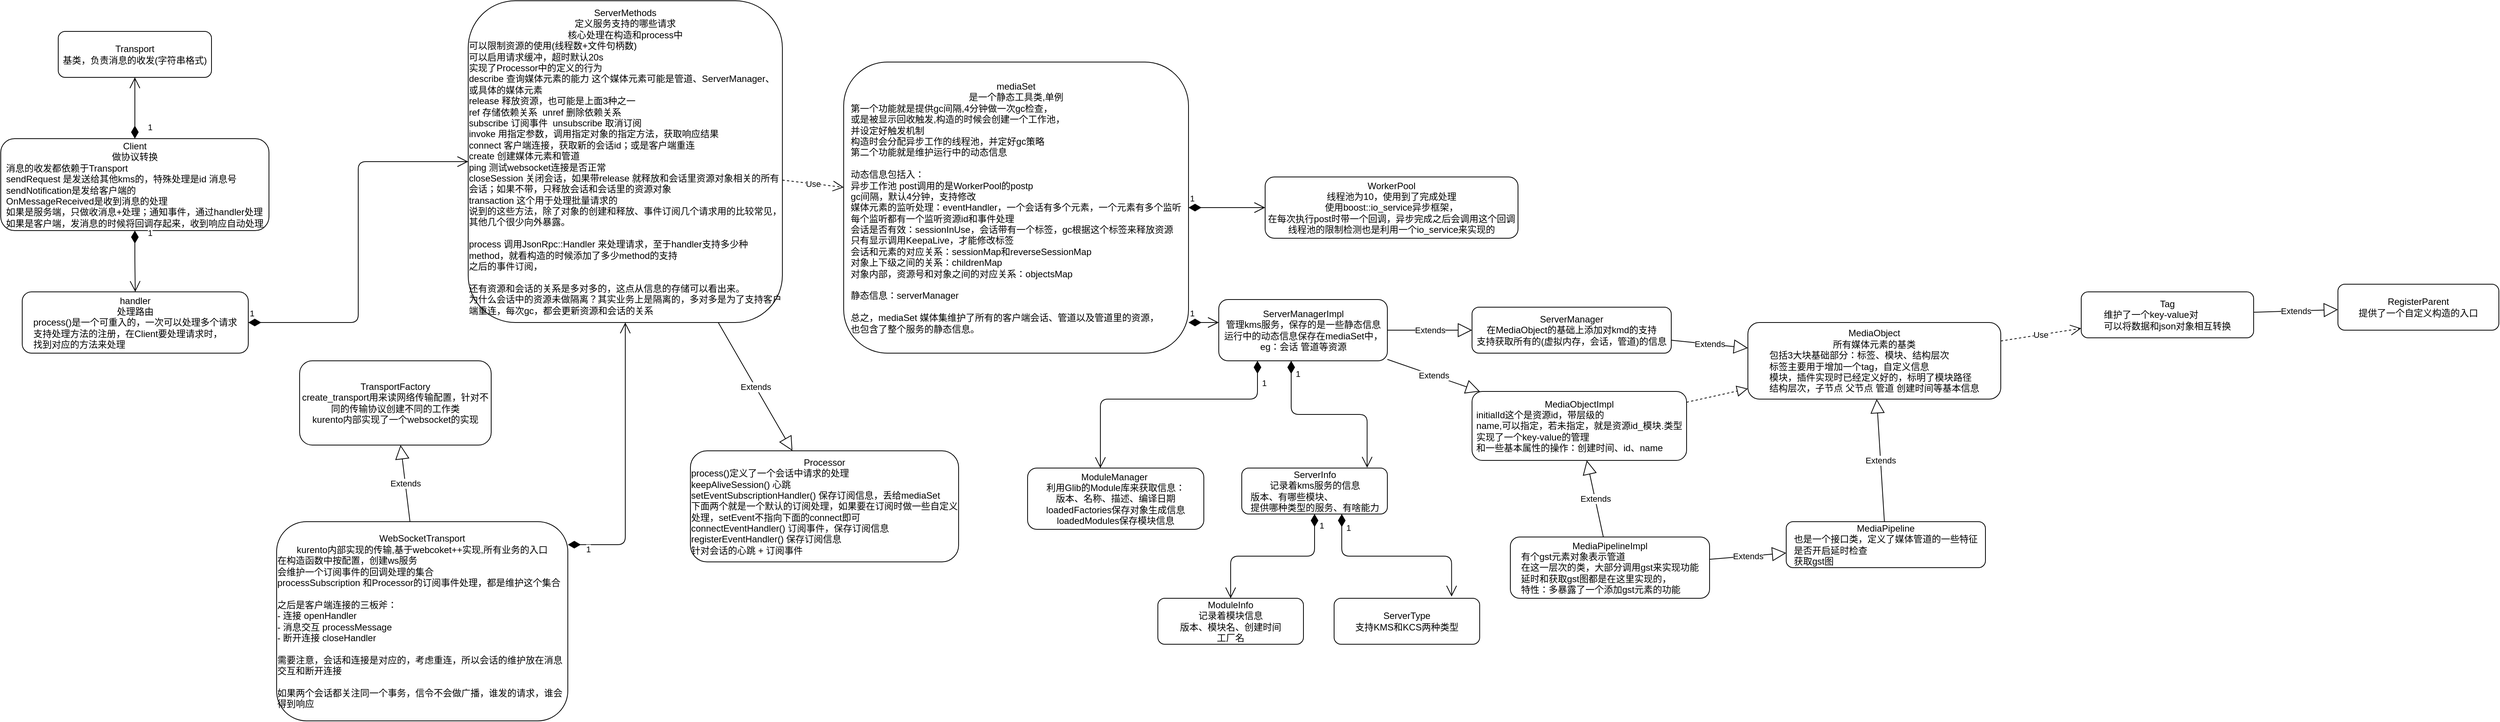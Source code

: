 <mxfile version="10.6.7" type="github"><diagram id="tl3qFknxXSzmVGOha0O7" name="kms"><mxGraphModel dx="1247" dy="577" grid="1" gridSize="10" guides="1" tooltips="1" connect="1" arrows="1" fold="1" page="1" pageScale="1" pageWidth="850" pageHeight="1100" math="0" shadow="0"><root><mxCell id="0"/><mxCell id="1" parent="0"/><mxCell id="VQGqsg-NWRH69zS60E30-1" value="&lt;span&gt;Transport&lt;br&gt;基类，负责消息的收发(字符串格式)&lt;br&gt;&lt;/span&gt;" style="rounded=1;whiteSpace=wrap;html=1;" parent="1" vertex="1"><mxGeometry x="155" y="80" width="200" height="60" as="geometry"/></mxCell><mxCell id="VQGqsg-NWRH69zS60E30-2" value="&lt;span&gt;Client&lt;br&gt;做协议转换&lt;br&gt;&lt;div style=&quot;text-align: left&quot;&gt;&lt;span&gt;消息的收发都依赖于Transport&lt;/span&gt;&lt;/div&gt;&lt;/span&gt;&lt;span&gt;&lt;div style=&quot;text-align: left&quot;&gt;&lt;span&gt;sendRequest 是发送给其他kms的，特殊处理是id 消息号&lt;/span&gt;&lt;/div&gt;&lt;/span&gt;&lt;span&gt;&lt;div style=&quot;text-align: left&quot;&gt;&lt;span&gt;sendNotification是发给客户端的&lt;/span&gt;&lt;/div&gt;&lt;/span&gt;&lt;span&gt;&lt;div style=&quot;text-align: left&quot;&gt;&lt;span&gt;OnMessageReceived是收到消息的处理&lt;/span&gt;&lt;/div&gt;&lt;/span&gt;&lt;span&gt;&lt;div style=&quot;text-align: left&quot;&gt;&lt;span&gt;如果是服务端，只做收消息+处理；通知事件，通过handler处理&lt;/span&gt;&lt;/div&gt;&lt;div style=&quot;text-align: left&quot;&gt;&lt;span&gt;如果是客户端，发消息的时候将回调存起来，收到响应自动处理&lt;/span&gt;&lt;/div&gt;&lt;/span&gt;" style="rounded=1;whiteSpace=wrap;html=1;" parent="1" vertex="1"><mxGeometry x="80" y="220" width="350" height="120" as="geometry"/></mxCell><mxCell id="VQGqsg-NWRH69zS60E30-4" value="&lt;span&gt;handler&lt;br&gt;处理路由&lt;br&gt;&lt;div style=&quot;text-align: left&quot;&gt;&lt;span&gt;process()是一个可重入的，一次可以处理多个请求&lt;/span&gt;&lt;/div&gt;&lt;div style=&quot;text-align: left&quot;&gt;支持处理方法的注册，在Client要处理请求时，&lt;/div&gt;&lt;div style=&quot;text-align: left&quot;&gt;找到对应的方法来处理&lt;/div&gt;&lt;/span&gt;" style="rounded=1;whiteSpace=wrap;html=1;" parent="1" vertex="1"><mxGeometry x="108" y="420" width="295" height="80" as="geometry"/></mxCell><mxCell id="VQGqsg-NWRH69zS60E30-6" value="1" style="endArrow=open;html=1;endSize=12;startArrow=diamondThin;startSize=14;startFill=1;edgeStyle=orthogonalEdgeStyle;align=left;verticalAlign=bottom;exitX=0.5;exitY=0;exitDx=0;exitDy=0;" parent="1" source="VQGqsg-NWRH69zS60E30-2" target="VQGqsg-NWRH69zS60E30-1" edge="1"><mxGeometry x="-0.844" y="-15" relative="1" as="geometry"><mxPoint x="200" y="190" as="sourcePoint"/><mxPoint x="360" y="190" as="targetPoint"/><mxPoint as="offset"/></mxGeometry></mxCell><mxCell id="VQGqsg-NWRH69zS60E30-7" value="1" style="endArrow=open;html=1;endSize=12;startArrow=diamondThin;startSize=14;startFill=1;edgeStyle=orthogonalEdgeStyle;align=left;verticalAlign=bottom;" parent="1" source="VQGqsg-NWRH69zS60E30-2" target="VQGqsg-NWRH69zS60E30-4" edge="1"><mxGeometry x="-0.703" y="15" relative="1" as="geometry"><mxPoint x="290" y="520" as="sourcePoint"/><mxPoint x="450" y="520" as="targetPoint"/><mxPoint as="offset"/></mxGeometry></mxCell><mxCell id="VQGqsg-NWRH69zS60E30-8" value="&lt;span&gt;TransportFactory&lt;br&gt;create_transport用来读网络传输配置，针对不同的传输协议创建不同的工作类&lt;br&gt;kurento内部实现了一个websocket的实现&lt;br&gt;&lt;/span&gt;" style="rounded=1;whiteSpace=wrap;html=1;" parent="1" vertex="1"><mxGeometry x="470" y="510" width="250" height="110" as="geometry"/></mxCell><mxCell id="VQGqsg-NWRH69zS60E30-9" value="&lt;span&gt;WebSocketTransport&lt;br&gt;kurento内部实现的传输,基于webcoket++实现,所有业务的入口&lt;br&gt;&lt;div style=&quot;text-align: left&quot;&gt;&lt;span&gt;在构造函数中按配置，创建ws服务&lt;/span&gt;&lt;/div&gt;&lt;/span&gt;&lt;span&gt;&lt;div style=&quot;text-align: left&quot;&gt;&lt;span&gt;会维护一个订阅事件的回调处理的集合&lt;/span&gt;&lt;/div&gt;&lt;div style=&quot;text-align: left&quot;&gt;&lt;span&gt;processSubscription 和Processor的订阅事件处理，都是维护这个集合&lt;/span&gt;&lt;/div&gt;&lt;div style=&quot;text-align: left&quot;&gt;&lt;span&gt;&lt;br&gt;&lt;/span&gt;&lt;/div&gt;&lt;div style=&quot;text-align: left&quot;&gt;之后是客户端连接的三板斧：&lt;/div&gt;&lt;div style=&quot;text-align: left&quot;&gt;- 连接&amp;nbsp;openHandler&amp;nbsp;&lt;/div&gt;&lt;div style=&quot;text-align: left&quot;&gt;- 消息交互&amp;nbsp;processMessage&lt;/div&gt;&lt;div style=&quot;text-align: left&quot;&gt;- 断开连接&amp;nbsp;closeHandler&lt;/div&gt;&lt;div style=&quot;text-align: left&quot;&gt;&lt;br&gt;&lt;/div&gt;&lt;div style=&quot;text-align: left&quot;&gt;需要注意，会话和连接是对应的，考虑重连，所以会话的维护放在消息交互和断开连接&lt;/div&gt;&lt;div style=&quot;text-align: left&quot;&gt;&lt;br&gt;&lt;/div&gt;&lt;div style=&quot;text-align: left&quot;&gt;如果两个会话都关注同一个事务，信令不会做广播，谁发的请求，谁会得到响应&lt;/div&gt;&lt;/span&gt;" style="rounded=1;whiteSpace=wrap;html=1;" parent="1" vertex="1"><mxGeometry x="440" y="720" width="380" height="260" as="geometry"/></mxCell><mxCell id="VQGqsg-NWRH69zS60E30-10" value="&lt;span&gt;Processor&lt;br&gt;&lt;div style=&quot;text-align: left&quot;&gt;&lt;span&gt;process()定义了一个会话中请求的处理&lt;/span&gt;&lt;/div&gt;&lt;div style=&quot;text-align: left&quot;&gt;&lt;span&gt;keepAliveSession() 心跳&lt;/span&gt;&lt;/div&gt;&lt;div style=&quot;text-align: left&quot;&gt;&lt;span&gt;setEventSubscriptionHandler() 保存订阅信息，丢给mediaSet&lt;/span&gt;&lt;/div&gt;&lt;div style=&quot;text-align: left&quot;&gt;下面两个就是一个默认的订阅处理，如果要在订阅时做一些自定义处理，setEvent不指向下面的connect即可&lt;/div&gt;&lt;div style=&quot;text-align: left&quot;&gt;&lt;span&gt;connectEventHandler() 订阅事件，保存订阅信息&lt;/span&gt;&lt;/div&gt;&lt;div style=&quot;text-align: left&quot;&gt;&lt;span&gt;registerEventHandler() 保存订阅信息&lt;br&gt;&lt;/span&gt;&lt;/div&gt;&lt;div style=&quot;text-align: left&quot;&gt;&lt;span&gt;针对会话的心跳 + 订阅事件&lt;/span&gt;&lt;/div&gt;&lt;/span&gt;" style="rounded=1;whiteSpace=wrap;html=1;fontStyle=0" parent="1" vertex="1"><mxGeometry x="980" y="627.5" width="350" height="145" as="geometry"/></mxCell><mxCell id="VQGqsg-NWRH69zS60E30-11" value="Extends" style="endArrow=block;endSize=16;endFill=0;html=1;" parent="1" source="VQGqsg-NWRH69zS60E30-9" target="VQGqsg-NWRH69zS60E30-8" edge="1"><mxGeometry width="160" relative="1" as="geometry"><mxPoint x="580" y="680" as="sourcePoint"/><mxPoint x="740" y="210" as="targetPoint"/></mxGeometry></mxCell><mxCell id="VQGqsg-NWRH69zS60E30-12" value="Extends" style="endArrow=block;endSize=16;endFill=0;html=1;" parent="1" source="VQGqsg-NWRH69zS60E30-13" target="VQGqsg-NWRH69zS60E30-10" edge="1"><mxGeometry width="160" relative="1" as="geometry"><mxPoint x="770" y="220" as="sourcePoint"/><mxPoint x="930" y="220" as="targetPoint"/></mxGeometry></mxCell><mxCell id="VQGqsg-NWRH69zS60E30-13" value="&lt;span&gt;ServerMethods&lt;br&gt;定义服务支持的哪些请求&lt;br&gt;核心处理在构造和process中&lt;br&gt;&lt;div style=&quot;text-align: left&quot;&gt;&lt;span&gt;可以限制资源的使用(线程数+文件句柄数)&lt;/span&gt;&lt;/div&gt;&lt;div style=&quot;text-align: left&quot;&gt;可以启用请求缓冲，超时默认20s&lt;/div&gt;&lt;div style=&quot;text-align: left&quot;&gt;实现了Processor中的定义的行为&lt;/div&gt;&lt;div style=&quot;text-align: left&quot;&gt;describe 查询媒体元素的能力 这个媒体元素可能是管道、ServerManager、或具体的媒体元素&lt;/div&gt;&lt;div style=&quot;text-align: left&quot;&gt;release 释放资源，也可能是上面3种之一&lt;/div&gt;&lt;div style=&quot;text-align: left&quot;&gt;ref 存储依赖关系&amp;nbsp; un&lt;span&gt;ref 删除依赖关系&lt;/span&gt;&lt;/div&gt;&lt;div style=&quot;text-align: left&quot;&gt;&lt;span&gt;subscribe 订阅事件&amp;nbsp; un&lt;/span&gt;&lt;span&gt;subscribe 取消订阅&lt;/span&gt;&lt;/div&gt;&lt;div style=&quot;text-align: left&quot;&gt;&lt;span&gt;invoke 用指定参数，调用指定对象的指定方法，获取响应结果&lt;/span&gt;&lt;/div&gt;&lt;div style=&quot;text-align: left&quot;&gt;&lt;span&gt;connect 客户端连接，获取新的会话id；或是客户端重连&lt;/span&gt;&lt;/div&gt;&lt;div style=&quot;text-align: left&quot;&gt;&lt;span&gt;create 创建媒体元素和管道&lt;/span&gt;&lt;/div&gt;&lt;div style=&quot;text-align: left&quot;&gt;&lt;span&gt;ping 测试websocket连接是否正常&lt;/span&gt;&lt;/div&gt;&lt;div style=&quot;text-align: left&quot;&gt;&lt;span&gt;closeSession 关闭会话，如果带release 就释放和会话里资源对象相关的所有会话；如果不带，只释放会话和会话里的资源对象&lt;/span&gt;&lt;/div&gt;&lt;div style=&quot;text-align: left&quot;&gt;&lt;span&gt;transaction 这个用于处理批量请求的&lt;br&gt;&lt;/span&gt;&lt;/div&gt;&lt;div style=&quot;text-align: left&quot;&gt;说到的这些方法，除了对象的创建和释放、事件订阅几个请求用的比较常见，其他几个很少向外暴露。&lt;/div&gt;&lt;div style=&quot;text-align: left&quot;&gt;&lt;span&gt;&lt;br&gt;&lt;/span&gt;&lt;/div&gt;&lt;div style=&quot;text-align: left&quot;&gt;&lt;span&gt;process 调用&lt;/span&gt;&lt;span&gt;JsonRpc::Handler 来处理请求，至于handler支持多少种method，就看构造的时候添加了多少method的支持&lt;/span&gt;&lt;/div&gt;&lt;div style=&quot;text-align: left&quot;&gt;之后的事件订阅，&lt;/div&gt;&lt;/span&gt;&lt;span&gt;&lt;div style=&quot;text-align: left&quot;&gt;&lt;br&gt;&lt;/div&gt;&lt;div style=&quot;text-align: left&quot;&gt;还有资源和会话的关系是多对多的，这点从信息的存储可以看出来。&lt;/div&gt;&lt;div style=&quot;text-align: left&quot;&gt;为什么会话中的资源未做隔离？其实业务上是隔离的，多对多是为了支持客户端重连，每次gc，都会更新资源和会话的关系&lt;/div&gt;&lt;/span&gt;" style="rounded=1;whiteSpace=wrap;html=1;" parent="1" vertex="1"><mxGeometry x="690" y="40" width="410" height="420" as="geometry"/></mxCell><mxCell id="VQGqsg-NWRH69zS60E30-14" value="1" style="endArrow=open;html=1;endSize=12;startArrow=diamondThin;startSize=14;startFill=1;edgeStyle=orthogonalEdgeStyle;align=left;verticalAlign=bottom;" parent="1" source="VQGqsg-NWRH69zS60E30-9" target="VQGqsg-NWRH69zS60E30-13" edge="1"><mxGeometry x="-0.88" y="-15" relative="1" as="geometry"><mxPoint x="830" y="340" as="sourcePoint"/><mxPoint x="990" y="340" as="targetPoint"/><Array as="points"><mxPoint x="895" y="750"/></Array><mxPoint as="offset"/></mxGeometry></mxCell><mxCell id="-2RaCQ3m9vKepbfqsics-1" value="&lt;span&gt;mediaSet&lt;br&gt;是一个静态工具类,单例&lt;br&gt;&lt;div style=&quot;text-align: left&quot;&gt;&lt;span&gt;第一个功能就是提供gc间隔,&lt;/span&gt;&lt;span&gt;4分钟做一次gc检查，&lt;/span&gt;&lt;/div&gt;&lt;div style=&quot;text-align: left&quot;&gt;&lt;span&gt;或是被显示回收触发,构造的时候会创建一个工作池，&lt;/span&gt;&lt;/div&gt;&lt;div style=&quot;text-align: left&quot;&gt;&lt;span&gt;并设定好触发机制&lt;/span&gt;&lt;/div&gt;&lt;div style=&quot;text-align: left&quot;&gt;构造时会分配异步工作的线程池，并定好gc策略&lt;/div&gt;&lt;div style=&quot;text-align: left&quot;&gt;第二个功能就是维护运行中的动态信息&lt;/div&gt;&lt;div style=&quot;text-align: left&quot;&gt;&lt;br&gt;&lt;/div&gt;&lt;div style=&quot;text-align: left&quot;&gt;动态信息包括入：&lt;/div&gt;&lt;div style=&quot;text-align: left&quot;&gt;异步工作池&amp;nbsp;&lt;span&gt;post调用的是WorkerPool的post&lt;/span&gt;&lt;span&gt;p&lt;/span&gt;&lt;/div&gt;&lt;div style=&quot;text-align: left&quot;&gt;&lt;span&gt;gc间隔，默认4分钟，支持修改&lt;/span&gt;&lt;/div&gt;&lt;div style=&quot;text-align: left&quot;&gt;媒体元素的监听处理：eventHandler，一个会话有多个元素，一个元素有多个监听&lt;/div&gt;&lt;div style=&quot;text-align: left&quot;&gt;每个监听都有一个监听资源id和事件处理&lt;/div&gt;&lt;div style=&quot;text-align: left&quot;&gt;会话是否有效：sessionInUse，会话带有一个标签，gc根据这个标签来释放资源&lt;/div&gt;&lt;div style=&quot;text-align: left&quot;&gt;只有显示调用KeepaLive，才能修改标签&lt;/div&gt;&lt;div style=&quot;text-align: left&quot;&gt;会话和元素的对应关系：sessionMap和reverseSessionMap&lt;/div&gt;&lt;div style=&quot;text-align: left&quot;&gt;对象上下级之间的关系：childrenMap&lt;/div&gt;&lt;div style=&quot;text-align: left&quot;&gt;对象内部，资源号和对象之间的对应关系：objectsMap&lt;/div&gt;&lt;div style=&quot;text-align: left&quot;&gt;&lt;br&gt;&lt;/div&gt;&lt;div style=&quot;text-align: left&quot;&gt;静态信息：serverManager&lt;/div&gt;&lt;/span&gt;&lt;span&gt;&lt;div style=&quot;text-align: left&quot;&gt;&lt;br&gt;&lt;/div&gt;&lt;div style=&quot;text-align: left&quot;&gt;总之，mediaSet 媒体集维护了所有的客户端会话、管道以及管道里的资源，&lt;/div&gt;&lt;div style=&quot;text-align: left&quot;&gt;也包含了整个服务的静态信息。&lt;/div&gt;&lt;/span&gt;" style="rounded=1;whiteSpace=wrap;html=1;" parent="1" vertex="1"><mxGeometry x="1180" y="120" width="450" height="380" as="geometry"/></mxCell><mxCell id="-2RaCQ3m9vKepbfqsics-2" value="WorkerPool&lt;br&gt;线程池为10，使用到了完成处理&lt;br&gt;使用boost::io_service异步框架，&lt;br&gt;在每次执行post时带一个回调，异步完成之后会调用这个回调&lt;br&gt;线程池的限制检测也是利用一个io_service来实现的&lt;br&gt;" style="rounded=1;whiteSpace=wrap;html=1;" parent="1" vertex="1"><mxGeometry x="1730" y="270" width="330" height="80" as="geometry"/></mxCell><mxCell id="-2RaCQ3m9vKepbfqsics-3" value="1" style="endArrow=open;html=1;endSize=12;startArrow=diamondThin;startSize=14;startFill=1;edgeStyle=orthogonalEdgeStyle;align=left;verticalAlign=bottom;" parent="1" source="-2RaCQ3m9vKepbfqsics-1" target="-2RaCQ3m9vKepbfqsics-2" edge="1"><mxGeometry x="-1" y="3" relative="1" as="geometry"><mxPoint x="1550" y="310" as="sourcePoint"/><mxPoint x="1710" y="310" as="targetPoint"/></mxGeometry></mxCell><mxCell id="-2RaCQ3m9vKepbfqsics-4" value="ServerManagerImpl&lt;br&gt;管理kms服务，保存的是一些静态信息&lt;br&gt;运行中的动态信息保存在mediaSet中，&lt;br&gt;eg：会话 管道等资源&lt;br&gt;" style="rounded=1;whiteSpace=wrap;html=1;" parent="1" vertex="1"><mxGeometry x="1669.5" y="430" width="220" height="80" as="geometry"/></mxCell><mxCell id="-2RaCQ3m9vKepbfqsics-7" value="1" style="endArrow=open;html=1;endSize=12;startArrow=diamondThin;startSize=14;startFill=1;edgeStyle=orthogonalEdgeStyle;align=left;verticalAlign=bottom;" parent="1" source="-2RaCQ3m9vKepbfqsics-1" target="-2RaCQ3m9vKepbfqsics-4" edge="1"><mxGeometry x="-1" y="3" relative="1" as="geometry"><mxPoint x="1620" y="560" as="sourcePoint"/><mxPoint x="1780" y="560" as="targetPoint"/><Array as="points"><mxPoint x="1660" y="460"/><mxPoint x="1660" y="460"/></Array></mxGeometry></mxCell><mxCell id="-2RaCQ3m9vKepbfqsics-8" value="MediaObjectImpl&lt;br&gt;&lt;div style=&quot;text-align: left&quot;&gt;&lt;span&gt;initialId这个是资源id，带层级的&lt;/span&gt;&lt;/div&gt;&lt;div style=&quot;text-align: left&quot;&gt;&lt;span&gt;name,可以指定，若未指定，就是资源id_模块.类型&lt;/span&gt;&lt;/div&gt;&lt;div style=&quot;text-align: left&quot;&gt;实现了一个key-value的管理&lt;/div&gt;&lt;div style=&quot;text-align: left&quot;&gt;和一些基本属性的操作：创建时间、id、name&lt;/div&gt;" style="rounded=1;whiteSpace=wrap;html=1;" parent="1" vertex="1"><mxGeometry x="2000" y="550" width="280" height="90" as="geometry"/></mxCell><mxCell id="-2RaCQ3m9vKepbfqsics-9" value="Extends" style="endArrow=block;endSize=16;endFill=0;html=1;" parent="1" source="-2RaCQ3m9vKepbfqsics-4" target="-2RaCQ3m9vKepbfqsics-8" edge="1"><mxGeometry width="160" relative="1" as="geometry"><mxPoint x="1930" y="550" as="sourcePoint"/><mxPoint x="2090" y="550" as="targetPoint"/></mxGeometry></mxCell><mxCell id="-2RaCQ3m9vKepbfqsics-10" value="MediaObject&lt;br&gt;所有媒体元素的基类&lt;br&gt;&lt;div style=&quot;text-align: left&quot;&gt;&lt;span&gt;包括3大块基础部分：标签、模块、结构层次&lt;/span&gt;&lt;/div&gt;&lt;div style=&quot;text-align: left&quot;&gt;&lt;span&gt;标签主要用于增加一个tag，自定义信息&lt;/span&gt;&lt;/div&gt;&lt;div style=&quot;text-align: left&quot;&gt;&lt;span&gt;模块，插件实现时已经定义好的，标明了模块路径&lt;/span&gt;&lt;/div&gt;&lt;div style=&quot;text-align: left&quot;&gt;&lt;span&gt;结构层次，子节点 父节点 管道 创建时间等基本信息&lt;/span&gt;&lt;/div&gt;" style="rounded=1;whiteSpace=wrap;html=1;" parent="1" vertex="1"><mxGeometry x="2360" y="460" width="330" height="100" as="geometry"/></mxCell><mxCell id="-2RaCQ3m9vKepbfqsics-11" value="" style="endArrow=block;dashed=1;endFill=0;endSize=12;html=1;" parent="1" source="-2RaCQ3m9vKepbfqsics-8" target="-2RaCQ3m9vKepbfqsics-10" edge="1"><mxGeometry width="160" relative="1" as="geometry"><mxPoint x="2230" y="570" as="sourcePoint"/><mxPoint x="2390" y="570" as="targetPoint"/></mxGeometry></mxCell><mxCell id="-2RaCQ3m9vKepbfqsics-12" value="Tag&lt;br&gt;&lt;div style=&quot;text-align: left&quot;&gt;&lt;span&gt;维护了一个key-value对&lt;/span&gt;&lt;/div&gt;&lt;div style=&quot;text-align: left&quot;&gt;&lt;span&gt;可以将数据和json对象相互转换&lt;/span&gt;&lt;/div&gt;" style="rounded=1;whiteSpace=wrap;html=1;" parent="1" vertex="1"><mxGeometry x="2795" y="420" width="225" height="60" as="geometry"/></mxCell><mxCell id="-2RaCQ3m9vKepbfqsics-13" value="Use" style="endArrow=open;endSize=12;dashed=1;html=1;" parent="1" source="-2RaCQ3m9vKepbfqsics-10" target="-2RaCQ3m9vKepbfqsics-12" edge="1"><mxGeometry width="160" relative="1" as="geometry"><mxPoint x="2710" y="600" as="sourcePoint"/><mxPoint x="2870" y="600" as="targetPoint"/></mxGeometry></mxCell><mxCell id="-2RaCQ3m9vKepbfqsics-14" value="RegisterParent&lt;br&gt;提供了一个自定义构造的入口&lt;br&gt;" style="rounded=1;whiteSpace=wrap;html=1;" parent="1" vertex="1"><mxGeometry x="3130" y="410" width="210" height="60" as="geometry"/></mxCell><mxCell id="-2RaCQ3m9vKepbfqsics-15" value="Extends" style="endArrow=block;endSize=16;endFill=0;html=1;" parent="1" source="-2RaCQ3m9vKepbfqsics-12" target="-2RaCQ3m9vKepbfqsics-14" edge="1"><mxGeometry width="160" relative="1" as="geometry"><mxPoint x="3060" y="540" as="sourcePoint"/><mxPoint x="3220" y="540" as="targetPoint"/></mxGeometry></mxCell><mxCell id="bc0CRlARsJ64HLkL9NE4-1" value="MediaPipeline&lt;br&gt;也是一个接口类，定义了媒体管道的一些特征&lt;br&gt;&lt;div style=&quot;text-align: left&quot;&gt;&lt;span&gt;是否开启延时检查&lt;/span&gt;&lt;/div&gt;&lt;div style=&quot;text-align: left&quot;&gt;&lt;span&gt;获取gst图&lt;/span&gt;&lt;/div&gt;" style="rounded=1;whiteSpace=wrap;html=1;" parent="1" vertex="1"><mxGeometry x="2410" y="720" width="260" height="60" as="geometry"/></mxCell><mxCell id="bc0CRlARsJ64HLkL9NE4-3" value="Extends" style="endArrow=block;endSize=16;endFill=0;html=1;" parent="1" source="bc0CRlARsJ64HLkL9NE4-1" target="-2RaCQ3m9vKepbfqsics-10" edge="1"><mxGeometry width="160" relative="1" as="geometry"><mxPoint x="2620" y="720" as="sourcePoint"/><mxPoint x="2780" y="720" as="targetPoint"/></mxGeometry></mxCell><mxCell id="yyPP54LLypR-0MnGGpJS-1" value="ServerManager&lt;br&gt;在MediaObject的基础上添加对kmd的支持&lt;br&gt;支持获取所有的(虚拟内存，会话，管道)的信息&lt;br&gt;" style="rounded=1;whiteSpace=wrap;html=1;" parent="1" vertex="1"><mxGeometry x="2000" y="440" width="260" height="60" as="geometry"/></mxCell><mxCell id="yyPP54LLypR-0MnGGpJS-2" value="Extends" style="endArrow=block;endSize=16;endFill=0;html=1;" parent="1" source="yyPP54LLypR-0MnGGpJS-1" target="-2RaCQ3m9vKepbfqsics-10" edge="1"><mxGeometry width="160" relative="1" as="geometry"><mxPoint x="2250" y="380" as="sourcePoint"/><mxPoint x="2410" y="380" as="targetPoint"/></mxGeometry></mxCell><mxCell id="yyPP54LLypR-0MnGGpJS-3" value="Extends" style="endArrow=block;endSize=16;endFill=0;html=1;" parent="1" source="-2RaCQ3m9vKepbfqsics-4" target="yyPP54LLypR-0MnGGpJS-1" edge="1"><mxGeometry width="160" relative="1" as="geometry"><mxPoint x="1860" y="380" as="sourcePoint"/><mxPoint x="2020" y="380" as="targetPoint"/></mxGeometry></mxCell><mxCell id="uxoTeAtib3PMfIKxIQqX-2" value="ServerInfo&lt;br&gt;记录着kms服务的信息&lt;br&gt;&lt;div style=&quot;text-align: left&quot;&gt;&lt;span&gt;版本、有哪些模块、&lt;/span&gt;&lt;/div&gt;&lt;div style=&quot;text-align: left&quot;&gt;&lt;span&gt;提供哪种类型的服务、有啥能力&lt;/span&gt;&lt;/div&gt;" style="rounded=1;whiteSpace=wrap;html=1;" parent="1" vertex="1"><mxGeometry x="1699.5" y="650" width="190" height="60" as="geometry"/></mxCell><mxCell id="uxoTeAtib3PMfIKxIQqX-3" value="ModuleInfo&lt;br&gt;记录着模块信息&lt;br&gt;版本、模块名、创建时间&lt;br&gt;工厂名&lt;br&gt;" style="rounded=1;whiteSpace=wrap;html=1;" parent="1" vertex="1"><mxGeometry x="1590" y="820" width="190" height="60" as="geometry"/></mxCell><mxCell id="uxoTeAtib3PMfIKxIQqX-4" value="ServerType&lt;br&gt;支持KMS和KCS两种类型&lt;br&gt;" style="rounded=1;whiteSpace=wrap;html=1;" parent="1" vertex="1"><mxGeometry x="1820" y="820" width="190" height="60" as="geometry"/></mxCell><mxCell id="uxoTeAtib3PMfIKxIQqX-8" value="&lt;div&gt;ModuleManager&amp;nbsp;&lt;/div&gt;&lt;div&gt;利用Glib的Module库来获取信息：&lt;/div&gt;&lt;div&gt;版本、名称、描述、编译日期&lt;/div&gt;&lt;div&gt;&lt;span&gt;loadedFactories保存对象生成信息&lt;/span&gt;&lt;br&gt;&lt;/div&gt;&lt;div&gt;&lt;span&gt;loadedModules保存模块信息&lt;br&gt;&lt;/span&gt;&lt;/div&gt;" style="rounded=1;whiteSpace=wrap;html=1;" parent="1" vertex="1"><mxGeometry x="1420" y="650" width="230" height="80" as="geometry"/></mxCell><mxCell id="uxoTeAtib3PMfIKxIQqX-9" value="1" style="endArrow=open;html=1;endSize=12;startArrow=diamondThin;startSize=14;startFill=1;edgeStyle=orthogonalEdgeStyle;align=left;verticalAlign=bottom;entryX=0.861;entryY=-0.009;entryDx=0;entryDy=0;entryPerimeter=0;" parent="1" source="-2RaCQ3m9vKepbfqsics-4" target="uxoTeAtib3PMfIKxIQqX-2" edge="1"><mxGeometry x="-0.784" y="4" relative="1" as="geometry"><mxPoint x="1770" y="570" as="sourcePoint"/><mxPoint x="1930" y="570" as="targetPoint"/><Array as="points"><mxPoint x="1764" y="580"/><mxPoint x="1863" y="580"/></Array><mxPoint as="offset"/></mxGeometry></mxCell><mxCell id="uxoTeAtib3PMfIKxIQqX-10" value="1" style="endArrow=open;html=1;endSize=12;startArrow=diamondThin;startSize=14;startFill=1;edgeStyle=orthogonalEdgeStyle;align=left;verticalAlign=bottom;entryX=0.807;entryY=-0.038;entryDx=0;entryDy=0;entryPerimeter=0;" parent="1" source="uxoTeAtib3PMfIKxIQqX-2" target="uxoTeAtib3PMfIKxIQqX-4" edge="1"><mxGeometry x="-0.784" y="4" relative="1" as="geometry"><mxPoint x="1914.828" y="669.793" as="sourcePoint"/><mxPoint x="1972.069" y="799.448" as="targetPoint"/><mxPoint as="offset"/><Array as="points"><mxPoint x="1830" y="765"/><mxPoint x="1973" y="765"/></Array></mxGeometry></mxCell><mxCell id="uxoTeAtib3PMfIKxIQqX-11" value="1" style="endArrow=open;html=1;endSize=12;startArrow=diamondThin;startSize=14;startFill=1;edgeStyle=orthogonalEdgeStyle;align=left;verticalAlign=bottom;" parent="1" source="uxoTeAtib3PMfIKxIQqX-2" target="uxoTeAtib3PMfIKxIQqX-3" edge="1"><mxGeometry x="-0.784" y="4" relative="1" as="geometry"><mxPoint x="1804.793" y="720" as="sourcePoint"/><mxPoint x="1983.414" y="827.724" as="targetPoint"/><mxPoint as="offset"/></mxGeometry></mxCell><mxCell id="uxoTeAtib3PMfIKxIQqX-12" value="1" style="endArrow=open;html=1;endSize=12;startArrow=diamondThin;startSize=14;startFill=1;edgeStyle=orthogonalEdgeStyle;align=left;verticalAlign=bottom;" parent="1" source="-2RaCQ3m9vKepbfqsics-4" target="uxoTeAtib3PMfIKxIQqX-8" edge="1"><mxGeometry x="-0.784" y="4" relative="1" as="geometry"><mxPoint x="1804.793" y="720" as="sourcePoint"/><mxPoint x="1695.138" y="830" as="targetPoint"/><mxPoint as="offset"/><Array as="points"><mxPoint x="1720" y="560"/><mxPoint x="1515" y="560"/></Array></mxGeometry></mxCell><mxCell id="FBQbXU_cEWHFIq-zsNyJ-1" value="&lt;span&gt;MediaPipelineImpl&lt;br&gt;&lt;div style=&quot;text-align: left&quot;&gt;&lt;span&gt;有个gst元素对象表示管道&lt;/span&gt;&lt;/div&gt;&lt;/span&gt;&lt;div style=&quot;text-align: left&quot;&gt;&lt;span&gt;在这一层次的类，大部分调用gst来实现功能&lt;/span&gt;&lt;/div&gt;&lt;div style=&quot;text-align: left&quot;&gt;&lt;span&gt;延时和获取gst图都是在这里实现的，&lt;/span&gt;&lt;/div&gt;&lt;div style=&quot;text-align: left&quot;&gt;&lt;span&gt;特性：多暴露了一个添加gst元素的功能&lt;/span&gt;&lt;/div&gt;" style="rounded=1;whiteSpace=wrap;html=1;" parent="1" vertex="1"><mxGeometry x="2050" y="740" width="260" height="80" as="geometry"/></mxCell><mxCell id="FBQbXU_cEWHFIq-zsNyJ-2" value="Extends" style="endArrow=block;endSize=16;endFill=0;html=1;" parent="1" source="FBQbXU_cEWHFIq-zsNyJ-1" target="-2RaCQ3m9vKepbfqsics-8" edge="1"><mxGeometry width="160" relative="1" as="geometry"><mxPoint x="2548.125" y="730" as="sourcePoint"/><mxPoint x="2538.125" y="570" as="targetPoint"/></mxGeometry></mxCell><mxCell id="FBQbXU_cEWHFIq-zsNyJ-3" value="Extends" style="endArrow=block;endSize=16;endFill=0;html=1;" parent="1" source="FBQbXU_cEWHFIq-zsNyJ-1" target="bc0CRlARsJ64HLkL9NE4-1" edge="1"><mxGeometry width="160" relative="1" as="geometry"><mxPoint x="2233.784" y="760" as="sourcePoint"/><mxPoint x="2174.324" y="650" as="targetPoint"/></mxGeometry></mxCell><mxCell id="z9LsFGQZ6XX0bXxI581f-1" value="Use" style="endArrow=open;endSize=12;dashed=1;html=1;" parent="1" source="VQGqsg-NWRH69zS60E30-13" target="-2RaCQ3m9vKepbfqsics-1" edge="1"><mxGeometry width="160" relative="1" as="geometry"><mxPoint x="1200" y="580" as="sourcePoint"/><mxPoint x="1360" y="580" as="targetPoint"/></mxGeometry></mxCell><mxCell id="z9LsFGQZ6XX0bXxI581f-2" value="1" style="endArrow=open;html=1;endSize=12;startArrow=diamondThin;startSize=14;startFill=1;edgeStyle=orthogonalEdgeStyle;align=left;verticalAlign=bottom;" parent="1" source="VQGqsg-NWRH69zS60E30-4" target="VQGqsg-NWRH69zS60E30-13" edge="1"><mxGeometry x="-1" y="3" relative="1" as="geometry"><mxPoint x="310" y="610" as="sourcePoint"/><mxPoint x="470" y="610" as="targetPoint"/></mxGeometry></mxCell></root></mxGraphModel></diagram><diagram id="yhOdGlBhut4Abr9xinY_" name="WebRtcEndpoint"><mxGraphModel dx="411" dy="347" grid="1" gridSize="10" guides="1" tooltips="1" connect="1" arrows="1" fold="1" page="1" pageScale="1" pageWidth="850" pageHeight="1100" math="0" shadow="0"><root><mxCell id="Ue0sTDJNVXjT8VHZjZgM-0"/><mxCell id="Ue0sTDJNVXjT8VHZjZgM-1" parent="Ue0sTDJNVXjT8VHZjZgM-0"/><mxCell id="RRFrUFhUnmFnn1RXKI6r-0" value="基本概念和规则说明：&lt;br&gt;目标 - 建立一个webrtc连接。端到端的协商机制使用sdp的请求/应答模型，而且两端都需要支持。&lt;br&gt;kms作为p2p的一端，如果kms是sdp协商发起端，那协商过程的初始化由kms完成；如果kms是sdp的处理端，那协商过程的初始化由远端完成。&lt;br&gt;kms生成sdp offer-发送sdp offer给远端-远端处理sdp offer，生成sdp answer-发送sdp answer给kms-kms处理sdp answer&lt;br&gt;kms接受sdp offer，处理并产生sdp answer-发送sdp answer给远端-远端处理sdp answer&lt;br&gt;需要注意的是：kms处于不同角色的时候调用的api是不一样的。&lt;br&gt;&lt;br&gt;sdp和ice不是同时发送的，这里使用了ice发送策略优化，等sdp处理完了，两端都需要开始收集ice候选，目标是创建一个全双工的媒体通道。这个时期，两端都会做以下几件事：&lt;br&gt;- 收集自己的ice候选(ip+port，ice候选并仅仅是ip和端口，还包含传输方式、认证信息等)&lt;br&gt;- 将自己的ice候选发送给远端，让远端去做探测&lt;br&gt;- 收到远端来的ice候选之后，会立马拿去做测试&lt;br&gt;&lt;br&gt;ice发送策略优化是指ice的产生是异步的，目的是提高速度。&lt;br&gt;&lt;br&gt;异步会要求：收集ice候选之前需要先监听ice捕获事件，不然会丢ice候选;业务需要基于异步来设计(eg:开始录制要在有流之后才有意义)&lt;br&gt;&lt;br&gt;事件订阅正好适合异步场景&lt;br&gt;WebRtcEndpoint支持以下事件：&lt;br&gt;-&amp;nbsp;&lt;span&gt;IceComponentStateChange：ice状态改变时触发(初始化、收集本地ice、连接中、有一对已连接、结束、失败-匹配已结束但通道未建立)&lt;br&gt;&lt;/span&gt;-&amp;nbsp;&lt;span&gt;IceCandidateFound：发现一个本地ice，所有本地的ice都需要走这个事件，不然可能会导致整个协商失败&lt;br&gt;&lt;/span&gt;-&amp;nbsp;&lt;span&gt;IceGatheringDone：所有本地ice被找到&lt;br&gt;&lt;/span&gt;-&amp;nbsp;&lt;span&gt;NewCandidatePairSelected：一个更高权重的匹配对被找到，在媒体会话过程中也可能触发这个事件，前提是权重更高的匹配对被找到。&lt;br&gt;&lt;/span&gt;- D&lt;span&gt;ataChannelOpen：数据通道被打开&lt;br&gt;&lt;/span&gt;- D&lt;span&gt;ataChannelClose：数据通道被关闭&lt;br&gt;&lt;/span&gt;&lt;br&gt;流控和拥塞控制是webrtc的一大特征&lt;br&gt;webrtc连接开始时，会用配置中最小的带宽，然后慢慢增加到最大允许的带宽，如果没有限制带宽，webrtc会增加到能检查的极限。这时webrtc的自适应。&lt;br&gt;WebRtcEndPoint设计的是这样的：一个流的多个拉取端的流质量是一样的。意味着如果一个新的拉取端加进来，会导致所有拉取端的质量有一个短期下降，直到稳定。并不是说稳定后比稳定前的质量差，webrtc会自适应。上面说到的并不适用于转过码的流。WebRTCEndPoint拉原始流和拉转码后的流，她们的质量是不一样的。&lt;br&gt;&lt;br&gt;默认的带宽是100kbps-500kbps，可在输入或输出方进行修改。&lt;br&gt;- 输入带宽控制机制：告诉远端：我们(WebRtcEndpoint)支持的码率范围是多少。&lt;span&gt;setMin/MaxVideoRecvBandwidth，&lt;/span&gt;&lt;span&gt;setMin/MaxAudioRecvBandwidth&lt;/span&gt;。最大值写在SDP中，最小值用于限制REMB包的最小值(remb是google出的一个拥塞控制算法)，换句话说就是，对端要支持remb，最小值才有作用，目前chrome是支持remb的。&lt;br&gt;- 输出带宽控制机制：控制我们(WebRtcEndpoint)能输出码率。虽说我们能控制输出的码率，输入的码率依然受网络和远端的能力的影响，远端可以通过sdp中的b=xxx来设置码率的限制&amp;nbsp;&lt;span&gt;setMin/MaxVideoSendBandwidth&lt;br&gt;&lt;/span&gt;&lt;br&gt;带宽控制必须在sdp协商之前指定，sdp协商之后是无法修改的。&lt;br&gt;&lt;br&gt;数据通道：可以让其他媒体元素传输任意数据。WebRtcEndpoint并没有为这个功能暴露API，只能通过配置达到以下效果：&lt;br&gt;- 可靠(部分可靠)地发送消息&lt;br&gt;- 有序/无序 地发送消息&lt;br&gt;不可靠，无序类似于udp机制，如果通道配置成部分可靠，需要指定重试次数或重试时长，webrtc栈会处理应答和超时。&lt;br&gt;&lt;br&gt;如果要启动数据通道，需要在WebRtcEndpoint创建时显式指定，默认情况下这个特征是不启动的，&lt;span&gt;createDataChannel函数就是启动数据通道。这个函数有很多可选参数，下面几个是必选参数：&lt;br&gt;&lt;/span&gt;- label：标签，用于区分不同的通道&lt;br&gt;- ordered：设置默认模式，如果&lt;span&gt;maxPacketLifetime 和 maxRetransmits参数未指定，表示启用可靠模式，不然就是部分可靠模式&lt;br&gt;&lt;/span&gt;-&amp;nbsp;&lt;span&gt;maxPacketLifeTime：单位ms，重传最大时长&lt;br&gt;&lt;/span&gt;-&amp;nbsp;&lt;span&gt;maxRetransmits：最大重传次数&lt;br&gt;&lt;/span&gt;-&amp;nbsp;&lt;span&gt;Protocol：数据交互的子协议名&lt;/span&gt;&lt;br&gt;" style="text;html=1;strokeColor=none;fillColor=none;align=left;verticalAlign=top;whiteSpace=wrap;rounded=0;" parent="Ue0sTDJNVXjT8VHZjZgM-1" vertex="1"><mxGeometry x="31" y="40" width="809" height="750" as="geometry"/></mxCell><mxCell id="lBmXyGjCogzpC8WNHPNt-1" value="&lt;div&gt;idl暴露的接口&lt;/div&gt;&lt;div&gt;&lt;br&gt;&lt;/div&gt;&lt;div&gt;// ice候选&lt;/div&gt;&lt;div&gt;struct IceCandidate{&lt;/div&gt;&lt;div&gt;&amp;nbsp; &amp;nbsp; std::string candidate;&amp;nbsp; &amp;nbsp; &amp;nbsp; &amp;nbsp; // 协议规定部分&lt;/div&gt;&lt;div&gt;&amp;nbsp; &amp;nbsp; std::string sdpMid;&amp;nbsp; &amp;nbsp; &amp;nbsp; &amp;nbsp; &amp;nbsp; &amp;nbsp; // 媒体流标识&lt;/div&gt;&lt;div&gt;&amp;nbsp; &amp;nbsp; int sdpMLineIndex;&amp;nbsp; &amp;nbsp; &amp;nbsp; &amp;nbsp; &amp;nbsp; &amp;nbsp; // sdp中定义的流索引&lt;/div&gt;&lt;div&gt;};&lt;/div&gt;&lt;div&gt;&lt;br&gt;&lt;/div&gt;&lt;div&gt;// ice匹配对，用于具体某路流，被ice库调用&lt;/div&gt;&lt;div&gt;struct IceCandidatePair {&lt;/div&gt;&lt;div&gt;&amp;nbsp; &amp;nbsp; std::string streamID;&amp;nbsp; &amp;nbsp; &amp;nbsp; &amp;nbsp; &amp;nbsp; // ice匹配的一个流id&lt;/div&gt;&lt;div&gt;&amp;nbsp; &amp;nbsp; int componentID;&amp;nbsp; &amp;nbsp; &amp;nbsp; &amp;nbsp; &amp;nbsp; &amp;nbsp; &amp;nbsp;// ice匹配的组id&lt;/div&gt;&lt;div&gt;&amp;nbsp; &amp;nbsp; std::string localCandidate; // 本地ice&lt;/div&gt;&lt;div&gt;&amp;nbsp; &amp;nbsp; std::string remoteCandidate;// 远端ice&lt;/div&gt;&lt;div&gt;};&lt;/div&gt;&lt;div&gt;&lt;br&gt;&lt;/div&gt;&lt;div&gt;// ice匹配的状态&lt;/div&gt;&lt;div&gt;enum IceComponentState{&lt;/div&gt;&lt;div&gt;&amp;nbsp; &amp;nbsp; DISCONNECTED&amp;nbsp; &amp;nbsp; &amp;nbsp;// 未连接 初始化状态&lt;/div&gt;&lt;div&gt;&amp;nbsp; &amp;nbsp; GATHERING&amp;nbsp; &amp;nbsp; &amp;nbsp; &amp;nbsp; &amp;nbsp;// 开始收集本地ice候选&lt;/div&gt;&lt;div&gt;&amp;nbsp; &amp;nbsp; CONNECTING&amp;nbsp; &amp;nbsp; &amp;nbsp; &amp;nbsp; // 已组成一个匹配对，开始进行测试&lt;/div&gt;&lt;div&gt;&amp;nbsp; &amp;nbsp; CONNECTED&amp;nbsp; &amp;nbsp; &amp;nbsp; &amp;nbsp; // 已有一个匹配对通过连接测试&lt;/div&gt;&lt;div&gt;&amp;nbsp; &amp;nbsp; READY&amp;nbsp; &amp;nbsp; &amp;nbsp; &amp;nbsp; &amp;nbsp; &amp;nbsp; // 所有匹配对已测试完成&lt;/div&gt;&lt;div&gt;&amp;nbsp; &amp;nbsp; FAILED&amp;nbsp; &amp;nbsp; &amp;nbsp; &amp;nbsp; &amp;nbsp; &amp;nbsp; // 所有匹配对已测试完成，所有测试都失败&lt;/div&gt;&lt;div&gt;};&lt;/div&gt;&lt;div&gt;&lt;br&gt;&lt;/div&gt;&lt;div&gt;// 某路流的某组匹配对的匹配状态&lt;/div&gt;&lt;div&gt;struct IceConnection {&lt;/div&gt;&lt;div&gt;&amp;nbsp; &amp;nbsp; std::string streamId;&lt;/div&gt;&lt;div&gt;&amp;nbsp; &amp;nbsp; int componentID;&lt;/div&gt;&lt;div&gt;&amp;nbsp; &amp;nbsp; IceComponentState state;&lt;/div&gt;&lt;div&gt;};&lt;/div&gt;&lt;div&gt;&lt;br&gt;&lt;/div&gt;&lt;div&gt;class WebRtcEndpoint {&lt;/div&gt;&lt;div&gt;private:&lt;/div&gt;&lt;div&gt;&amp;nbsp; &amp;nbsp; std::string stunServerAddress; // stun ip&lt;/div&gt;&lt;div&gt;&amp;nbsp; &amp;nbsp; int stunServerAddress; // stun port&lt;/div&gt;&lt;div&gt;&amp;nbsp; &amp;nbsp; std::string turnUrl; // turn url&lt;/div&gt;&lt;div&gt;&amp;nbsp; &amp;nbsp; std::vector&amp;lt;IceConnection&amp;gt; IceConnectionState; // 匹配信息&lt;/div&gt;&lt;div&gt;&amp;nbsp; &amp;nbsp; std::vector&amp;lt;IceCandidatePair&amp;gt; ICECandidatePairs; // 协商的匹配对&lt;/div&gt;&lt;span&gt;&lt;br&gt;&lt;/span&gt;&lt;div&gt;public:&lt;/div&gt;&lt;div&gt;&amp;nbsp; &amp;nbsp; WebRtcEndpoint(MediaPipeline mediaPipeline,&lt;/div&gt;&lt;div&gt;&amp;nbsp; &amp;nbsp; &amp;nbsp; &amp;nbsp; &amp;nbsp; &amp;nbsp; &amp;nbsp; &amp;nbsp; &amp;nbsp; &amp;nbsp; bool recvonly = true,&lt;/div&gt;&lt;div&gt;&amp;nbsp; &amp;nbsp; &amp;nbsp; &amp;nbsp; &amp;nbsp; &amp;nbsp; &amp;nbsp; &amp;nbsp; &amp;nbsp; &amp;nbsp; bool sendonly = false,&lt;/div&gt;&lt;div&gt;&amp;nbsp; &amp;nbsp; &amp;nbsp; &amp;nbsp; &amp;nbsp; &amp;nbsp; &amp;nbsp; &amp;nbsp; &amp;nbsp; &amp;nbsp; bool useDataChannels = false,&lt;/div&gt;&lt;div&gt;&amp;nbsp; &amp;nbsp; &amp;nbsp; &amp;nbsp; &amp;nbsp; &amp;nbsp; &amp;nbsp; &amp;nbsp; &amp;nbsp; &amp;nbsp; CertificateKeyType certificateKeyType = &quot;RSA&quot;);&lt;/div&gt;&lt;div&gt;&amp;nbsp; &amp;nbsp; gatherCandidates();&lt;/div&gt;&lt;div&gt;&amp;nbsp; &amp;nbsp; addIceCandidate(IceCandidate candidate);&lt;/div&gt;&lt;div&gt;&amp;nbsp; &amp;nbsp; int createDataChannel(std::string label = &quot;&quot;,&lt;/div&gt;&lt;div&gt;&amp;nbsp; &amp;nbsp; &amp;nbsp; &amp;nbsp; &amp;nbsp; &amp;nbsp; &amp;nbsp; &amp;nbsp; &amp;nbsp; &amp;nbsp; bool ordered = true,&lt;/div&gt;&lt;div&gt;&amp;nbsp; &amp;nbsp; &amp;nbsp; &amp;nbsp; &amp;nbsp; &amp;nbsp; &amp;nbsp; &amp;nbsp; &amp;nbsp; &amp;nbsp; int maxPacketLifeTime = -1,&lt;/div&gt;&lt;div&gt;&amp;nbsp; &amp;nbsp; &amp;nbsp; &amp;nbsp; &amp;nbsp; &amp;nbsp; &amp;nbsp; &amp;nbsp; &amp;nbsp; &amp;nbsp; int maxRetransmits = -1,&lt;/div&gt;&lt;div&gt;&amp;nbsp; &amp;nbsp; &amp;nbsp; &amp;nbsp; &amp;nbsp; &amp;nbsp; &amp;nbsp; &amp;nbsp; &amp;nbsp; &amp;nbsp; std::string protocol = &quot;&quot;);&lt;/div&gt;&lt;div&gt;&amp;nbsp; &amp;nbsp; closeDataChannel(int channelId);&lt;/div&gt;&lt;div&gt;};&lt;/div&gt;" style="text;html=1;strokeColor=none;fillColor=none;align=left;verticalAlign=top;whiteSpace=wrap;rounded=0;" parent="Ue0sTDJNVXjT8VHZjZgM-1" vertex="1"><mxGeometry x="870" y="40" width="390" height="810" as="geometry"/></mxCell><mxCell id="7bbSO4XpIQPjXiSaOICh-1" style="edgeStyle=orthogonalEdgeStyle;rounded=0;orthogonalLoop=1;jettySize=auto;html=1;" parent="Ue0sTDJNVXjT8VHZjZgM-1" source="p3jdUvsNeSwYwDzEWc2u-0" target="7bbSO4XpIQPjXiSaOICh-0" edge="1"><mxGeometry relative="1" as="geometry"/></mxCell><mxCell id="p3jdUvsNeSwYwDzEWc2u-0" value="main.loadModule()&lt;br&gt;&lt;div style=&quot;text-align: left&quot;&gt;&lt;span&gt;在程序启动的时候会去加载插件，加载时用的到技术和windows上动态库查找符号是一样的，找到函数符号后，只做了一件事：将媒体元素的创建方法读出来，接下来的事交给信令。下面只讨论WebRtcEndpoint这一种媒体元素(&lt;/span&gt;&lt;span&gt;WebRtcEndpointImplFactory创建的&lt;/span&gt;&lt;span&gt;)。&lt;/span&gt;&lt;/div&gt;" style="rounded=0;whiteSpace=wrap;html=1;" parent="Ue0sTDJNVXjT8VHZjZgM-1" vertex="1"><mxGeometry x="1340" y="60" width="330" height="100" as="geometry"/></mxCell><mxCell id="7bbSO4XpIQPjXiSaOICh-3" style="edgeStyle=orthogonalEdgeStyle;rounded=0;orthogonalLoop=1;jettySize=auto;html=1;" parent="Ue0sTDJNVXjT8VHZjZgM-1" source="7bbSO4XpIQPjXiSaOICh-0" target="7bbSO4XpIQPjXiSaOICh-2" edge="1"><mxGeometry relative="1" as="geometry"/></mxCell><mxCell id="7bbSO4XpIQPjXiSaOICh-0" value="&lt;span&gt;WebRtcEndpointImplFactory&lt;br&gt;提供了WebRtcEndpoint对象的创建&lt;br&gt;&lt;/span&gt;" style="rounded=1;whiteSpace=wrap;html=1;align=center;" parent="Ue0sTDJNVXjT8VHZjZgM-1" vertex="1"><mxGeometry x="1395" y="200" width="220" height="50" as="geometry"/></mxCell><mxCell id="7bbSO4XpIQPjXiSaOICh-5" value="" style="edgeStyle=orthogonalEdgeStyle;rounded=0;orthogonalLoop=1;jettySize=auto;html=1;" parent="Ue0sTDJNVXjT8VHZjZgM-1" source="7bbSO4XpIQPjXiSaOICh-2" target="7bbSO4XpIQPjXiSaOICh-4" edge="1"><mxGeometry relative="1" as="geometry"/></mxCell><mxCell id="7bbSO4XpIQPjXiSaOICh-2" value="&lt;span&gt;WebRtcEndpointImpl&lt;br&gt;WebRtcEndpoint的一个实现，&lt;/span&gt;&lt;span&gt;事件：ice的相关事件&lt;/span&gt;&lt;span&gt;&lt;br&gt;&lt;div style=&quot;text-align: left&quot;&gt;属性的读写(stun turn ice匹配对信息 ice匹配结果)&lt;/div&gt;&lt;div style=&quot;text-align: left&quot;&gt;收集本地ice候选 和下面添加ice都是通过gobject信号来触发的&lt;/div&gt;&lt;div style=&quot;text-align: left&quot;&gt;获取远端ice候选&lt;/div&gt;&lt;div style=&quot;text-align: left&quot;&gt;数据通道的操作(数据通道是webrtc的一大特色，kurento虽然提供了api，我们都没有使用到，接下来和数据通道的相关信息不会提到)&lt;/div&gt;&lt;div style=&quot;text-align: left&quot;&gt;postConstructor 注册信号，也就是订阅事件的处理&lt;br&gt;&lt;/div&gt;&lt;div style=&quot;text-align: left&quot;&gt;fillStatsReport&lt;br&gt;&lt;/div&gt;&lt;div style=&quot;text-align: left&quot;&gt;接下来还包含了各个事件的回调 通过信号和槽发送出去, 如果调用这个类的connect方法，可以指定槽函数&lt;/div&gt;&lt;div style=&quot;text-align: left&quot;&gt;在这个类的实现中就包含了大量的gobject和gst的使用&lt;/div&gt;&lt;div style=&quot;text-align: left&quot;&gt;&lt;br&gt;&lt;/div&gt;&lt;div style=&quot;text-align: left&quot;&gt;构造函数中：检查h264的支持&lt;/div&gt;&lt;div style=&quot;text-align: left&quot;&gt;&lt;br&gt;&lt;/div&gt;&lt;/span&gt;" style="rounded=1;whiteSpace=wrap;html=1;align=center;" parent="Ue0sTDJNVXjT8VHZjZgM-1" vertex="1"><mxGeometry x="1320" y="290" width="370" height="230" as="geometry"/></mxCell><mxCell id="HJa6llMptSiymeysIMeL-1" value="" style="edgeStyle=orthogonalEdgeStyle;rounded=0;orthogonalLoop=1;jettySize=auto;html=1;" edge="1" parent="Ue0sTDJNVXjT8VHZjZgM-1" source="7bbSO4XpIQPjXiSaOICh-4" target="HJa6llMptSiymeysIMeL-0"><mxGeometry relative="1" as="geometry"/></mxCell><mxCell id="7bbSO4XpIQPjXiSaOICh-4" value="&lt;span&gt;BaseRtpEndpointImpl&lt;br&gt;添加了流控和拥塞机制，事件：媒体流状态、连接状态&lt;br&gt;&lt;div style=&quot;text-align: left&quot;&gt;&lt;span&gt;带宽控制更多的是针对视频来说的：最小入口带宽、最小/大出口带宽&lt;/span&gt;&lt;/div&gt;&lt;div style=&quot;text-align: left&quot;&gt;&lt;span&gt;媒体流状态：有媒体数据、没有媒体数据&lt;/span&gt;&lt;/div&gt;&lt;div style=&quot;text-align: left&quot;&gt;&lt;span&gt;连接状态：已连接、未连接&lt;/span&gt;&lt;/div&gt;&lt;div style=&quot;text-align: left&quot;&gt;&lt;span&gt;也会保存&quot;延时检查&quot;功能是否启用&lt;/span&gt;&lt;/div&gt;&lt;/span&gt;" style="rounded=1;whiteSpace=wrap;html=1;align=center;" parent="Ue0sTDJNVXjT8VHZjZgM-1" vertex="1"><mxGeometry x="1320" y="549.5" width="370" height="90" as="geometry"/></mxCell><mxCell id="HJa6llMptSiymeysIMeL-3" value="" style="edgeStyle=orthogonalEdgeStyle;rounded=0;orthogonalLoop=1;jettySize=auto;html=1;" edge="1" parent="Ue0sTDJNVXjT8VHZjZgM-1" source="HJa6llMptSiymeysIMeL-0" target="HJa6llMptSiymeysIMeL-2"><mxGeometry relative="1" as="geometry"/></mxCell><mxCell id="HJa6llMptSiymeysIMeL-0" value="&lt;span&gt;SdpEndpointImpl&lt;/span&gt;&lt;span&gt;&lt;br&gt;添加了流控和sdp的处理，事件：媒体流状态、连接状态&lt;br&gt;&lt;div style=&quot;text-align: left&quot;&gt;&lt;span&gt;带宽控制：视频最大入口带宽、音频最大入口带宽&lt;/span&gt;&lt;/div&gt;&lt;div style=&quot;text-align: left&quot;&gt;&lt;span&gt;媒体流状态：有媒体数据、没有媒体数据&lt;/span&gt;&lt;/div&gt;&lt;div style=&quot;text-align: left&quot;&gt;&lt;span&gt;连接状态：已连接、未连接&lt;/span&gt;&lt;/div&gt;&lt;div style=&quot;text-align: left&quot;&gt;生成sdp offer：利用glib发送信号给底层&lt;/div&gt;&lt;div style=&quot;text-align: left&quot;&gt;处理sdp offer：glib发送，然后利用信号通知槽函数&lt;/div&gt;&lt;div style=&quot;text-align: left&quot;&gt;处理sdp answer：glib发送，然后利用信号通知&quot;媒体会话开始&quot;&lt;/div&gt;&lt;div style=&quot;text-align: left&quot;&gt;这3个对一个媒体元素来说，只处理一次(媒体元素不能复用)&lt;/div&gt;&lt;div style=&quot;text-align: left&quot;&gt;获取本地sdp和远端sdp：利用glib发送信号&lt;/div&gt;&lt;div style=&quot;text-align: left&quot;&gt;在postConstructor中会订阅媒体会话创建事件，以获取sessId&lt;/div&gt;&lt;div style=&quot;text-align: left&quot;&gt;&lt;br&gt;&lt;/div&gt;&lt;/span&gt;" style="rounded=1;whiteSpace=wrap;html=1;align=center;" vertex="1" parent="Ue0sTDJNVXjT8VHZjZgM-1"><mxGeometry x="1320" y="669" width="370" height="171" as="geometry"/></mxCell><mxCell id="HJa6llMptSiymeysIMeL-2" value="&lt;span&gt;SessionEndpointImpl&lt;br&gt;&lt;/span&gt;向外暴露了两个订阅事件：媒体会话开始、媒体会话结束&lt;br&gt;&lt;div style=&quot;text-align: left&quot;&gt;&lt;span&gt;因为没有像其他类在&lt;/span&gt;&lt;span&gt;postConstructor中通过glib订阅底层事件，所以上面两个事件虽然向外暴露了，但一直没有触发&lt;/span&gt;&lt;/div&gt;" style="rounded=1;whiteSpace=wrap;html=1;align=center;" vertex="1" parent="Ue0sTDJNVXjT8VHZjZgM-1"><mxGeometry x="1320" y="920" width="370" height="70" as="geometry"/></mxCell></root></mxGraphModel></diagram></mxfile>